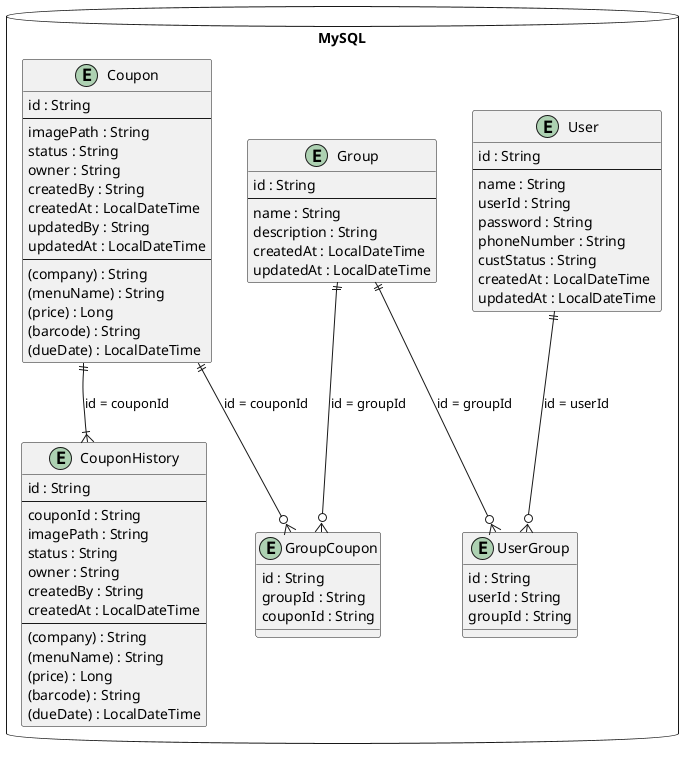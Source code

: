 @startuml
'https://plantuml.com/class-diagram


database MySQL{
    entity User {
        id : String
        ---
        name : String
        userId : String
        password : String
        phoneNumber : String
        custStatus : String
        createdAt : LocalDateTime
        updatedAt : LocalDateTime
    }

    entity Group {
        id : String
        ---
        name : String
        description : String
        createdAt : LocalDateTime
        updatedAt : LocalDateTime
    }

    entity Coupon {
        id : String
        ---
        imagePath : String
        status : String
        owner : String
        createdBy : String
        createdAt : LocalDateTime
        updatedBy : String
        updatedAt : LocalDateTime
        ---
        (company) : String
        (menuName) : String
        (price) : Long
        (barcode) : String
        (dueDate) : LocalDateTime
    }

    entity CouponHistory {
        id : String
        ---
        couponId : String
        imagePath : String
        status : String
        owner : String
        createdBy : String
        createdAt : LocalDateTime
        ---
        (company) : String
        (menuName) : String
        (price) : Long
        (barcode) : String
        (dueDate) : LocalDateTime
    }

    entity UserGroup {
        id : String
        userId : String
        groupId : String
    }

    entity GroupCoupon {
        id : String
        groupId : String
        couponId : String
    }
}

Group ||--o{ GroupCoupon : id = groupId
Coupon ||--o{ GroupCoupon : id = couponId
User ||--o{ UserGroup : id = userId
Group ||--o{ UserGroup : id = groupId

Coupon ||--|{ CouponHistory : id = couponId


@enduml

